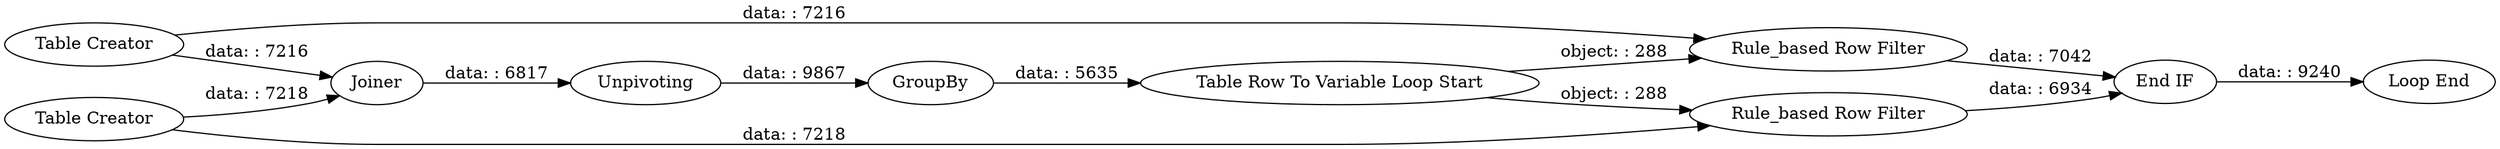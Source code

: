 digraph {
	"628374794727068932_6" [label=GroupBy]
	"628374794727068932_3" [label="Table Creator"]
	"628374794727068932_1" [label="Table Creator"]
	"628374794727068932_11" [label="Loop End"]
	"628374794727068932_5" [label=Unpivoting]
	"628374794727068932_4" [label=Joiner]
	"628374794727068932_10" [label="End IF"]
	"628374794727068932_8" [label="Rule_based Row Filter"]
	"628374794727068932_7" [label="Table Row To Variable Loop Start"]
	"628374794727068932_9" [label="Rule_based Row Filter"]
	"628374794727068932_10" -> "628374794727068932_11" [label="data: : 9240"]
	"628374794727068932_9" -> "628374794727068932_10" [label="data: : 7042"]
	"628374794727068932_3" -> "628374794727068932_4" [label="data: : 7216"]
	"628374794727068932_5" -> "628374794727068932_6" [label="data: : 9867"]
	"628374794727068932_1" -> "628374794727068932_8" [label="data: : 7218"]
	"628374794727068932_3" -> "628374794727068932_9" [label="data: : 7216"]
	"628374794727068932_1" -> "628374794727068932_4" [label="data: : 7218"]
	"628374794727068932_6" -> "628374794727068932_7" [label="data: : 5635"]
	"628374794727068932_7" -> "628374794727068932_9" [label="object: : 288"]
	"628374794727068932_7" -> "628374794727068932_8" [label="object: : 288"]
	"628374794727068932_8" -> "628374794727068932_10" [label="data: : 6934"]
	"628374794727068932_4" -> "628374794727068932_5" [label="data: : 6817"]
	rankdir=LR
}
